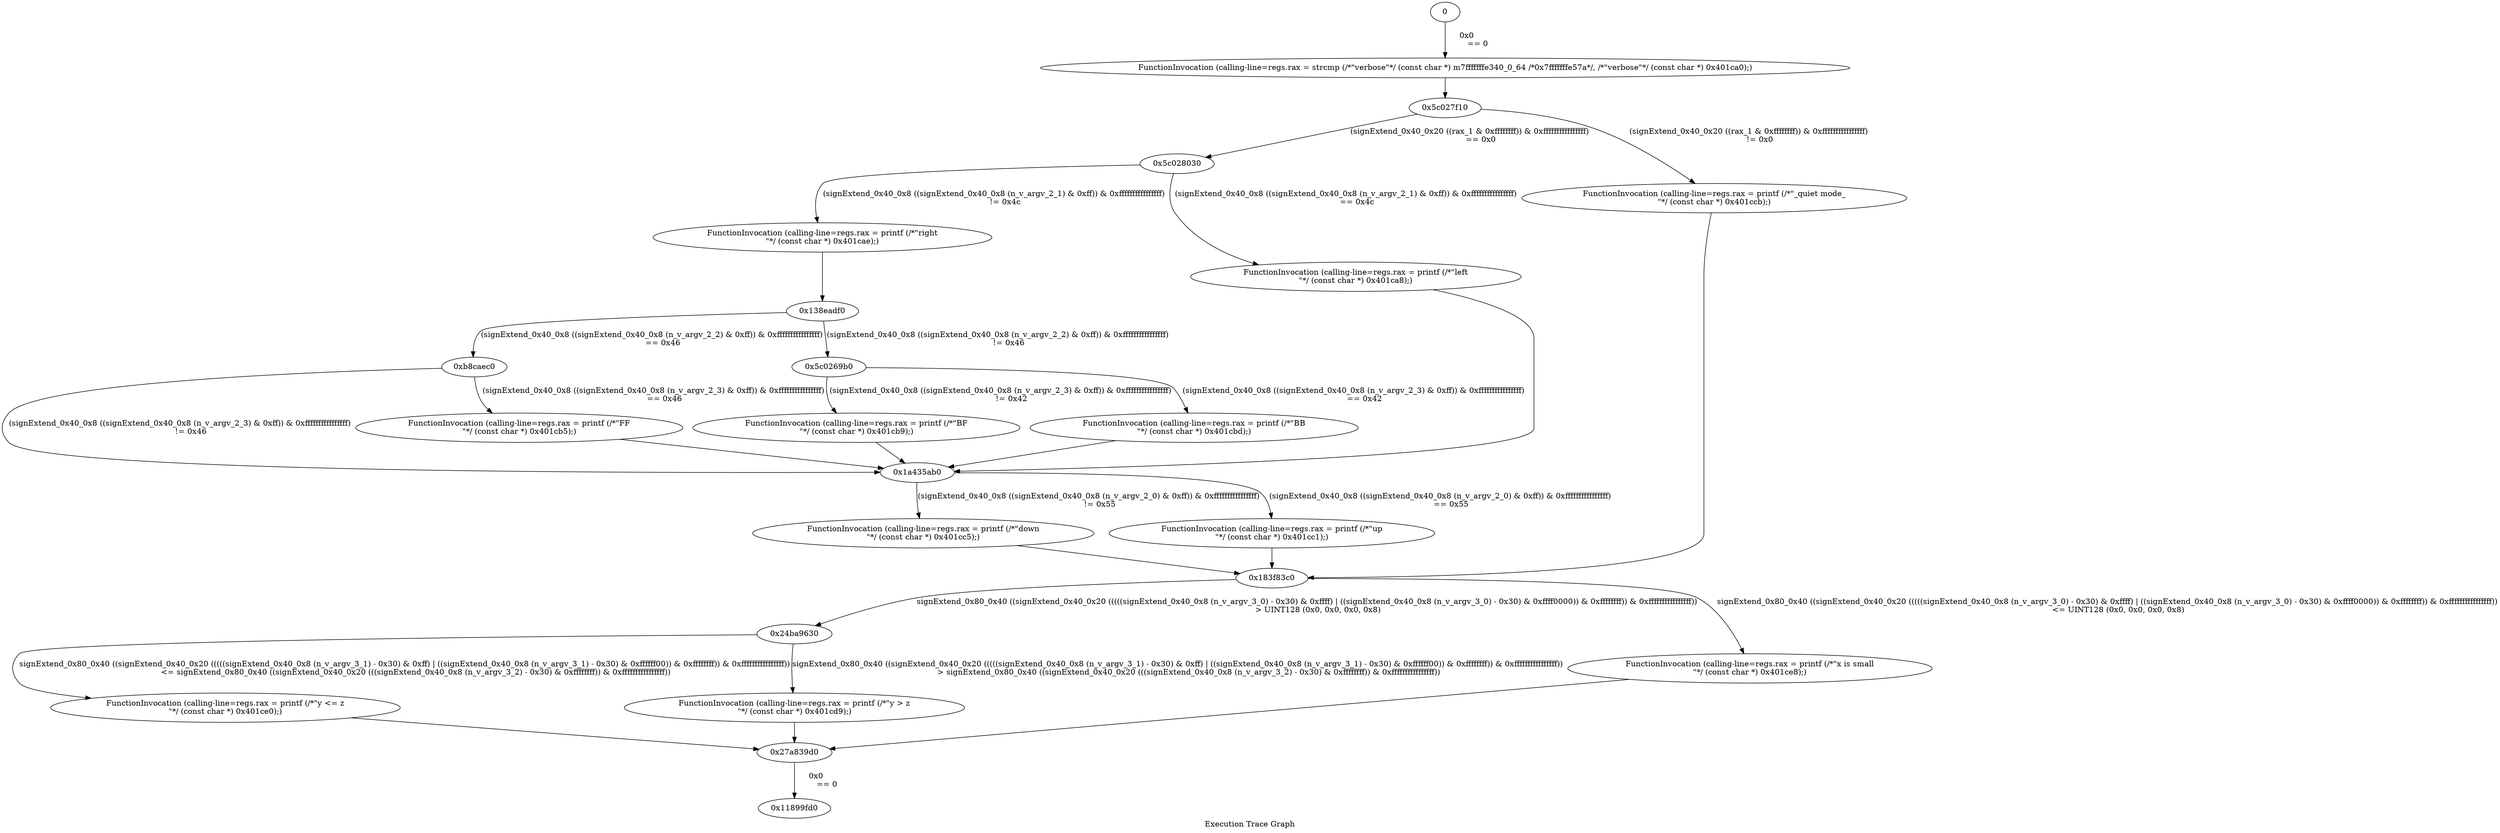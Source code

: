 digraph "Execution Trace Graph" {
	label="Execution Trace Graph";

	Node0 [label = "0"];
	Node0xb8caec0 [label = "0xb8caec0"];
	Node0x11899fd0 [label = "0x11899fd0"];
	Node0x138eadf0 [label = "0x138eadf0"];
	Node0x13cb6df0 [label = "FunctionInvocation (calling-line=regs.rax = printf (/*\"y <= z\n\"*/ (const char *) 0x401ce0);)"];
	Node0x183f83c0 [label = "0x183f83c0"];
	Node0x1a435ab0 [label = "0x1a435ab0"];
	Node0x24ba9630 [label = "0x24ba9630"];
	Node0x27a839d0 [label = "0x27a839d0"];
	Node0x55635310 [label = "FunctionInvocation (calling-line=regs.rax = printf (/*\"y > z\n\"*/ (const char *) 0x401cd9);)"];
	Node0x5c0269b0 [label = "0x5c0269b0"];
	Node0x5c027f10 [label = "0x5c027f10"];
	Node0x5c028030 [label = "0x5c028030"];
	Node0x646c0810 [label = "FunctionInvocation (calling-line=regs.rax = printf (/*\"down\n\"*/ (const char *) 0x401cc5);)"];
	Node0x722f3f30 [label = "FunctionInvocation (calling-line=regs.rax = printf (/*\"up\n\"*/ (const char *) 0x401cc1);)"];
	Node0x786b2df0 [label = "FunctionInvocation (calling-line=regs.rax = printf (/*\"x is small\n\"*/ (const char *) 0x401ce8);)"];
	Node0x81541060 [label = "FunctionInvocation (calling-line=regs.rax = printf (/*\"FF\n\"*/ (const char *) 0x401cb5);)"];
	Node0xb764f260 [label = "FunctionInvocation (calling-line=regs.rax = printf (/*\"BF\n\"*/ (const char *) 0x401cb9);)"];
	Node0xcb8add20 [label = "FunctionInvocation (calling-line=regs.rax = printf (/*\"BB\n\"*/ (const char *) 0x401cbd);)"];
	Node0xe23c1860 [label = "FunctionInvocation (calling-line=regs.rax = printf (/*\"right\n\"*/ (const char *) 0x401cae);)"];
	Node0x104696870 [label = "FunctionInvocation (calling-line=regs.rax = printf (/*\"left\n\"*/ (const char *) 0x401ca8);)"];
	Node0x108f9f0b0 [label = "FunctionInvocation (calling-line=regs.rax = printf (/*\"_quiet mode_\n\"*/ (const char *) 0x401ccb);)"];
	Node0x1090e5f70 [label = "FunctionInvocation (calling-line=regs.rax = strcmp (/*\"verbose\"*/ (const char *) m7fffffffe340_0_64 /*0x7fffffffe57a*/, /*\"verbose\"*/ (const char *) 0x401ca0);)"];
	Node0 -> Node0x1090e5f70 [label = "0x0
	 == 0"];
	Node0x1090e5f70 -> Node0x5c027f10 [label = ""];
	Node0x5c027f10 -> Node0x5c028030 [label = "(signExtend_0x40_0x20 ((rax_1 & 0xffffffff)) & 0xffffffffffffffff)
	 == 0x0"];
	Node0x5c027f10 -> Node0x108f9f0b0 [label = "(signExtend_0x40_0x20 ((rax_1 & 0xffffffff)) & 0xffffffffffffffff)
	 != 0x0"];
	Node0x108f9f0b0 -> Node0x183f83c0 [label = ""];
	Node0x5c028030 -> Node0xe23c1860 [label = "(signExtend_0x40_0x8 ((signExtend_0x40_0x8 (n_v_argv_2_1) & 0xff)) & 0xffffffffffffffff)
	 != 0x4c"];
	Node0xe23c1860 -> Node0x138eadf0 [label = ""];
	Node0x5c028030 -> Node0x104696870 [label = "(signExtend_0x40_0x8 ((signExtend_0x40_0x8 (n_v_argv_2_1) & 0xff)) & 0xffffffffffffffff)
	 == 0x4c"];
	Node0x104696870 -> Node0x1a435ab0 [label = ""];
	Node0x183f83c0 -> Node0x24ba9630 [label = "signExtend_0x80_0x40 ((signExtend_0x40_0x20 (((((signExtend_0x40_0x8 (n_v_argv_3_0) - 0x30) & 0xffff) | ((signExtend_0x40_0x8 (n_v_argv_3_0) - 0x30) & 0xffff0000)) & 0xffffffff)) & 0xffffffffffffffff))
	 > UINT128 (0x0, 0x0, 0x0, 0x8)"];
	Node0x183f83c0 -> Node0x786b2df0 [label = "signExtend_0x80_0x40 ((signExtend_0x40_0x20 (((((signExtend_0x40_0x8 (n_v_argv_3_0) - 0x30) & 0xffff) | ((signExtend_0x40_0x8 (n_v_argv_3_0) - 0x30) & 0xffff0000)) & 0xffffffff)) & 0xffffffffffffffff))
	 <= UINT128 (0x0, 0x0, 0x0, 0x8)"];
	Node0x786b2df0 -> Node0x27a839d0 [label = ""];
	Node0x138eadf0 -> Node0xb8caec0 [label = "(signExtend_0x40_0x8 ((signExtend_0x40_0x8 (n_v_argv_2_2) & 0xff)) & 0xffffffffffffffff)
	 == 0x46"];
	Node0x138eadf0 -> Node0x5c0269b0 [label = "(signExtend_0x40_0x8 ((signExtend_0x40_0x8 (n_v_argv_2_2) & 0xff)) & 0xffffffffffffffff)
	 != 0x46"];
	Node0x1a435ab0 -> Node0x722f3f30 [label = "(signExtend_0x40_0x8 ((signExtend_0x40_0x8 (n_v_argv_2_0) & 0xff)) & 0xffffffffffffffff)
	 == 0x55"];
	Node0x722f3f30 -> Node0x183f83c0 [label = ""];
	Node0x1a435ab0 -> Node0x646c0810 [label = "(signExtend_0x40_0x8 ((signExtend_0x40_0x8 (n_v_argv_2_0) & 0xff)) & 0xffffffffffffffff)
	 != 0x55"];
	Node0x646c0810 -> Node0x183f83c0 [label = ""];
	Node0x24ba9630 -> Node0x13cb6df0 [label = "signExtend_0x80_0x40 ((signExtend_0x40_0x20 (((((signExtend_0x40_0x8 (n_v_argv_3_1) - 0x30) & 0xff) | ((signExtend_0x40_0x8 (n_v_argv_3_1) - 0x30) & 0xffffff00)) & 0xffffffff)) & 0xffffffffffffffff))
	 <= signExtend_0x80_0x40 ((signExtend_0x40_0x20 (((signExtend_0x40_0x8 (n_v_argv_3_2) - 0x30) & 0xffffffff)) & 0xffffffffffffffff))"];
	Node0x13cb6df0 -> Node0x27a839d0 [label = ""];
	Node0x24ba9630 -> Node0x55635310 [label = "signExtend_0x80_0x40 ((signExtend_0x40_0x20 (((((signExtend_0x40_0x8 (n_v_argv_3_1) - 0x30) & 0xff) | ((signExtend_0x40_0x8 (n_v_argv_3_1) - 0x30) & 0xffffff00)) & 0xffffffff)) & 0xffffffffffffffff))
	 > signExtend_0x80_0x40 ((signExtend_0x40_0x20 (((signExtend_0x40_0x8 (n_v_argv_3_2) - 0x30) & 0xffffffff)) & 0xffffffffffffffff))"];
	Node0x55635310 -> Node0x27a839d0 [label = ""];
	Node0x27a839d0 -> Node0x11899fd0 [label = "0x0
	 == 0"];
	Node0xb8caec0 -> Node0x81541060 [label = "(signExtend_0x40_0x8 ((signExtend_0x40_0x8 (n_v_argv_2_3) & 0xff)) & 0xffffffffffffffff)
	 == 0x46"];
	Node0x81541060 -> Node0x1a435ab0 [label = ""];
	Node0xb8caec0 -> Node0x1a435ab0 [label = "(signExtend_0x40_0x8 ((signExtend_0x40_0x8 (n_v_argv_2_3) & 0xff)) & 0xffffffffffffffff)
	 != 0x46"];
	Node0x5c0269b0 -> Node0xb764f260 [label = "(signExtend_0x40_0x8 ((signExtend_0x40_0x8 (n_v_argv_2_3) & 0xff)) & 0xffffffffffffffff)
	 != 0x42"];
	Node0xb764f260 -> Node0x1a435ab0 [label = ""];
	Node0x5c0269b0 -> Node0xcb8add20 [label = "(signExtend_0x40_0x8 ((signExtend_0x40_0x8 (n_v_argv_2_3) & 0xff)) & 0xffffffffffffffff)
	 == 0x42"];
	Node0xcb8add20 -> Node0x1a435ab0 [label = ""];
}
